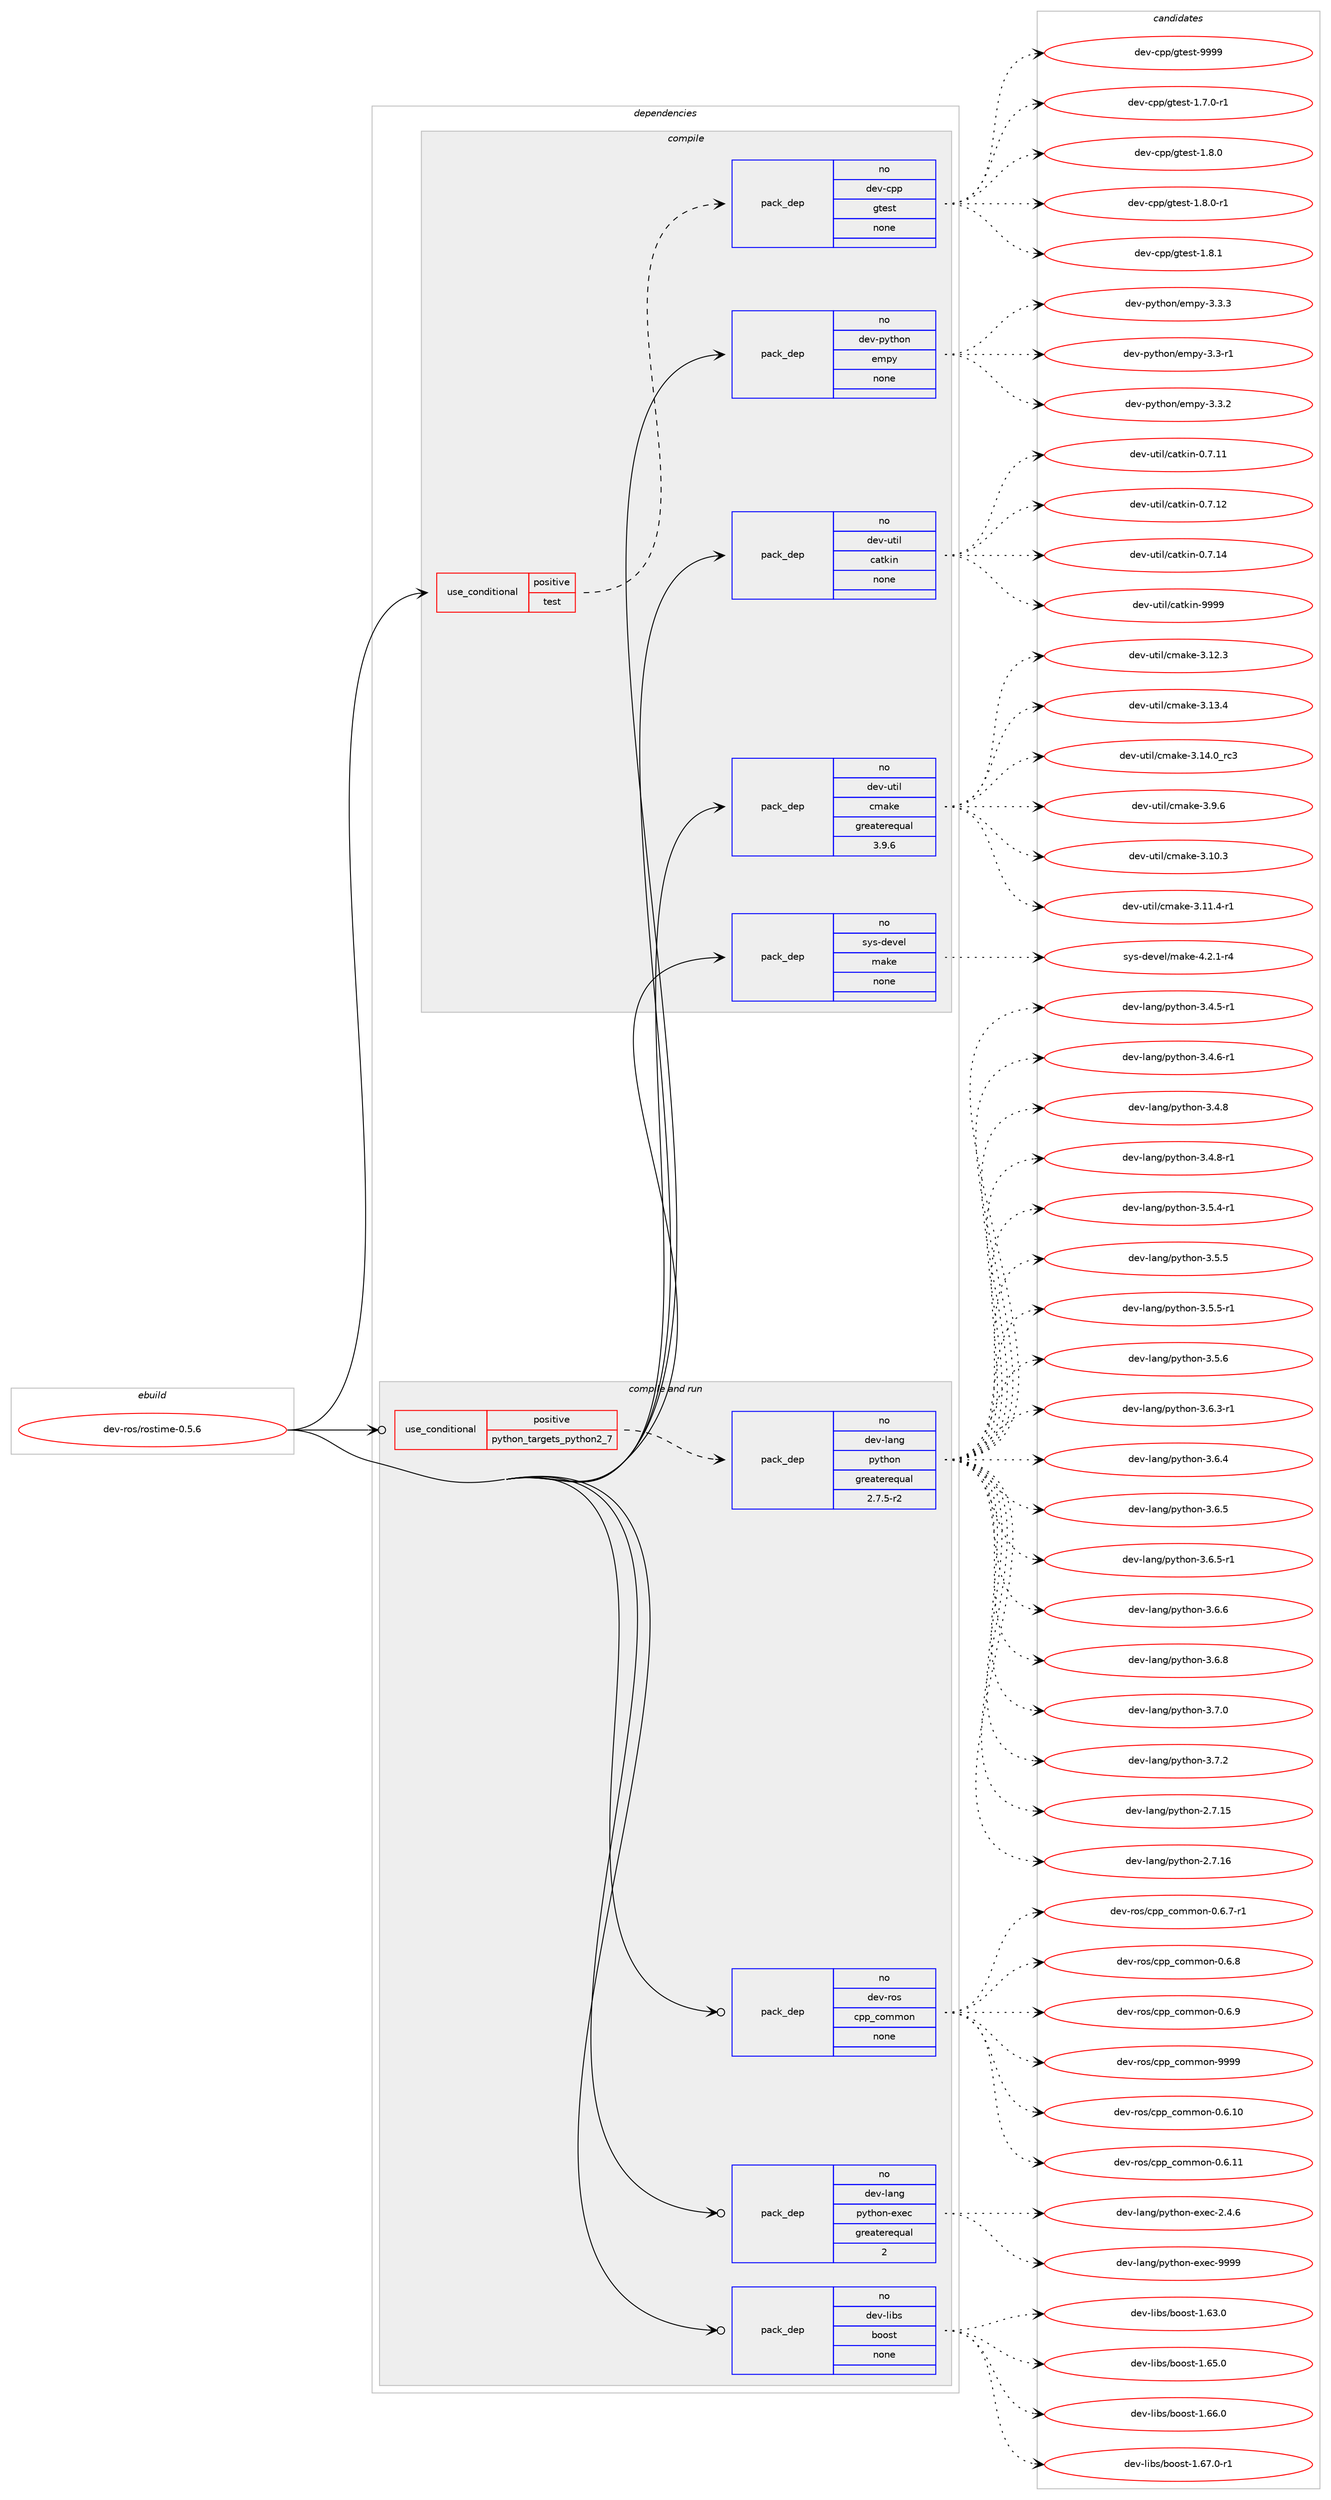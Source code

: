 digraph prolog {

# *************
# Graph options
# *************

newrank=true;
concentrate=true;
compound=true;
graph [rankdir=LR,fontname=Helvetica,fontsize=10,ranksep=1.5];#, ranksep=2.5, nodesep=0.2];
edge  [arrowhead=vee];
node  [fontname=Helvetica,fontsize=10];

# **********
# The ebuild
# **********

subgraph cluster_leftcol {
color=gray;
rank=same;
label=<<i>ebuild</i>>;
id [label="dev-ros/rostime-0.5.6", color=red, width=4, href="../dev-ros/rostime-0.5.6.svg"];
}

# ****************
# The dependencies
# ****************

subgraph cluster_midcol {
color=gray;
label=<<i>dependencies</i>>;
subgraph cluster_compile {
fillcolor="#eeeeee";
style=filled;
label=<<i>compile</i>>;
subgraph cond390387 {
dependency1468412 [label=<<TABLE BORDER="0" CELLBORDER="1" CELLSPACING="0" CELLPADDING="4"><TR><TD ROWSPAN="3" CELLPADDING="10">use_conditional</TD></TR><TR><TD>positive</TD></TR><TR><TD>test</TD></TR></TABLE>>, shape=none, color=red];
subgraph pack1054635 {
dependency1468413 [label=<<TABLE BORDER="0" CELLBORDER="1" CELLSPACING="0" CELLPADDING="4" WIDTH="220"><TR><TD ROWSPAN="6" CELLPADDING="30">pack_dep</TD></TR><TR><TD WIDTH="110">no</TD></TR><TR><TD>dev-cpp</TD></TR><TR><TD>gtest</TD></TR><TR><TD>none</TD></TR><TR><TD></TD></TR></TABLE>>, shape=none, color=blue];
}
dependency1468412:e -> dependency1468413:w [weight=20,style="dashed",arrowhead="vee"];
}
id:e -> dependency1468412:w [weight=20,style="solid",arrowhead="vee"];
subgraph pack1054636 {
dependency1468414 [label=<<TABLE BORDER="0" CELLBORDER="1" CELLSPACING="0" CELLPADDING="4" WIDTH="220"><TR><TD ROWSPAN="6" CELLPADDING="30">pack_dep</TD></TR><TR><TD WIDTH="110">no</TD></TR><TR><TD>dev-python</TD></TR><TR><TD>empy</TD></TR><TR><TD>none</TD></TR><TR><TD></TD></TR></TABLE>>, shape=none, color=blue];
}
id:e -> dependency1468414:w [weight=20,style="solid",arrowhead="vee"];
subgraph pack1054637 {
dependency1468415 [label=<<TABLE BORDER="0" CELLBORDER="1" CELLSPACING="0" CELLPADDING="4" WIDTH="220"><TR><TD ROWSPAN="6" CELLPADDING="30">pack_dep</TD></TR><TR><TD WIDTH="110">no</TD></TR><TR><TD>dev-util</TD></TR><TR><TD>catkin</TD></TR><TR><TD>none</TD></TR><TR><TD></TD></TR></TABLE>>, shape=none, color=blue];
}
id:e -> dependency1468415:w [weight=20,style="solid",arrowhead="vee"];
subgraph pack1054638 {
dependency1468416 [label=<<TABLE BORDER="0" CELLBORDER="1" CELLSPACING="0" CELLPADDING="4" WIDTH="220"><TR><TD ROWSPAN="6" CELLPADDING="30">pack_dep</TD></TR><TR><TD WIDTH="110">no</TD></TR><TR><TD>dev-util</TD></TR><TR><TD>cmake</TD></TR><TR><TD>greaterequal</TD></TR><TR><TD>3.9.6</TD></TR></TABLE>>, shape=none, color=blue];
}
id:e -> dependency1468416:w [weight=20,style="solid",arrowhead="vee"];
subgraph pack1054639 {
dependency1468417 [label=<<TABLE BORDER="0" CELLBORDER="1" CELLSPACING="0" CELLPADDING="4" WIDTH="220"><TR><TD ROWSPAN="6" CELLPADDING="30">pack_dep</TD></TR><TR><TD WIDTH="110">no</TD></TR><TR><TD>sys-devel</TD></TR><TR><TD>make</TD></TR><TR><TD>none</TD></TR><TR><TD></TD></TR></TABLE>>, shape=none, color=blue];
}
id:e -> dependency1468417:w [weight=20,style="solid",arrowhead="vee"];
}
subgraph cluster_compileandrun {
fillcolor="#eeeeee";
style=filled;
label=<<i>compile and run</i>>;
subgraph cond390388 {
dependency1468418 [label=<<TABLE BORDER="0" CELLBORDER="1" CELLSPACING="0" CELLPADDING="4"><TR><TD ROWSPAN="3" CELLPADDING="10">use_conditional</TD></TR><TR><TD>positive</TD></TR><TR><TD>python_targets_python2_7</TD></TR></TABLE>>, shape=none, color=red];
subgraph pack1054640 {
dependency1468419 [label=<<TABLE BORDER="0" CELLBORDER="1" CELLSPACING="0" CELLPADDING="4" WIDTH="220"><TR><TD ROWSPAN="6" CELLPADDING="30">pack_dep</TD></TR><TR><TD WIDTH="110">no</TD></TR><TR><TD>dev-lang</TD></TR><TR><TD>python</TD></TR><TR><TD>greaterequal</TD></TR><TR><TD>2.7.5-r2</TD></TR></TABLE>>, shape=none, color=blue];
}
dependency1468418:e -> dependency1468419:w [weight=20,style="dashed",arrowhead="vee"];
}
id:e -> dependency1468418:w [weight=20,style="solid",arrowhead="odotvee"];
subgraph pack1054641 {
dependency1468420 [label=<<TABLE BORDER="0" CELLBORDER="1" CELLSPACING="0" CELLPADDING="4" WIDTH="220"><TR><TD ROWSPAN="6" CELLPADDING="30">pack_dep</TD></TR><TR><TD WIDTH="110">no</TD></TR><TR><TD>dev-lang</TD></TR><TR><TD>python-exec</TD></TR><TR><TD>greaterequal</TD></TR><TR><TD>2</TD></TR></TABLE>>, shape=none, color=blue];
}
id:e -> dependency1468420:w [weight=20,style="solid",arrowhead="odotvee"];
subgraph pack1054642 {
dependency1468421 [label=<<TABLE BORDER="0" CELLBORDER="1" CELLSPACING="0" CELLPADDING="4" WIDTH="220"><TR><TD ROWSPAN="6" CELLPADDING="30">pack_dep</TD></TR><TR><TD WIDTH="110">no</TD></TR><TR><TD>dev-libs</TD></TR><TR><TD>boost</TD></TR><TR><TD>none</TD></TR><TR><TD></TD></TR></TABLE>>, shape=none, color=blue];
}
id:e -> dependency1468421:w [weight=20,style="solid",arrowhead="odotvee"];
subgraph pack1054643 {
dependency1468422 [label=<<TABLE BORDER="0" CELLBORDER="1" CELLSPACING="0" CELLPADDING="4" WIDTH="220"><TR><TD ROWSPAN="6" CELLPADDING="30">pack_dep</TD></TR><TR><TD WIDTH="110">no</TD></TR><TR><TD>dev-ros</TD></TR><TR><TD>cpp_common</TD></TR><TR><TD>none</TD></TR><TR><TD></TD></TR></TABLE>>, shape=none, color=blue];
}
id:e -> dependency1468422:w [weight=20,style="solid",arrowhead="odotvee"];
}
subgraph cluster_run {
fillcolor="#eeeeee";
style=filled;
label=<<i>run</i>>;
}
}

# **************
# The candidates
# **************

subgraph cluster_choices {
rank=same;
color=gray;
label=<<i>candidates</i>>;

subgraph choice1054635 {
color=black;
nodesep=1;
choice1001011184599112112471031161011151164549465546484511449 [label="dev-cpp/gtest-1.7.0-r1", color=red, width=4,href="../dev-cpp/gtest-1.7.0-r1.svg"];
choice100101118459911211247103116101115116454946564648 [label="dev-cpp/gtest-1.8.0", color=red, width=4,href="../dev-cpp/gtest-1.8.0.svg"];
choice1001011184599112112471031161011151164549465646484511449 [label="dev-cpp/gtest-1.8.0-r1", color=red, width=4,href="../dev-cpp/gtest-1.8.0-r1.svg"];
choice100101118459911211247103116101115116454946564649 [label="dev-cpp/gtest-1.8.1", color=red, width=4,href="../dev-cpp/gtest-1.8.1.svg"];
choice1001011184599112112471031161011151164557575757 [label="dev-cpp/gtest-9999", color=red, width=4,href="../dev-cpp/gtest-9999.svg"];
dependency1468413:e -> choice1001011184599112112471031161011151164549465546484511449:w [style=dotted,weight="100"];
dependency1468413:e -> choice100101118459911211247103116101115116454946564648:w [style=dotted,weight="100"];
dependency1468413:e -> choice1001011184599112112471031161011151164549465646484511449:w [style=dotted,weight="100"];
dependency1468413:e -> choice100101118459911211247103116101115116454946564649:w [style=dotted,weight="100"];
dependency1468413:e -> choice1001011184599112112471031161011151164557575757:w [style=dotted,weight="100"];
}
subgraph choice1054636 {
color=black;
nodesep=1;
choice1001011184511212111610411111047101109112121455146514511449 [label="dev-python/empy-3.3-r1", color=red, width=4,href="../dev-python/empy-3.3-r1.svg"];
choice1001011184511212111610411111047101109112121455146514650 [label="dev-python/empy-3.3.2", color=red, width=4,href="../dev-python/empy-3.3.2.svg"];
choice1001011184511212111610411111047101109112121455146514651 [label="dev-python/empy-3.3.3", color=red, width=4,href="../dev-python/empy-3.3.3.svg"];
dependency1468414:e -> choice1001011184511212111610411111047101109112121455146514511449:w [style=dotted,weight="100"];
dependency1468414:e -> choice1001011184511212111610411111047101109112121455146514650:w [style=dotted,weight="100"];
dependency1468414:e -> choice1001011184511212111610411111047101109112121455146514651:w [style=dotted,weight="100"];
}
subgraph choice1054637 {
color=black;
nodesep=1;
choice1001011184511711610510847999711610710511045484655464949 [label="dev-util/catkin-0.7.11", color=red, width=4,href="../dev-util/catkin-0.7.11.svg"];
choice1001011184511711610510847999711610710511045484655464950 [label="dev-util/catkin-0.7.12", color=red, width=4,href="../dev-util/catkin-0.7.12.svg"];
choice1001011184511711610510847999711610710511045484655464952 [label="dev-util/catkin-0.7.14", color=red, width=4,href="../dev-util/catkin-0.7.14.svg"];
choice100101118451171161051084799971161071051104557575757 [label="dev-util/catkin-9999", color=red, width=4,href="../dev-util/catkin-9999.svg"];
dependency1468415:e -> choice1001011184511711610510847999711610710511045484655464949:w [style=dotted,weight="100"];
dependency1468415:e -> choice1001011184511711610510847999711610710511045484655464950:w [style=dotted,weight="100"];
dependency1468415:e -> choice1001011184511711610510847999711610710511045484655464952:w [style=dotted,weight="100"];
dependency1468415:e -> choice100101118451171161051084799971161071051104557575757:w [style=dotted,weight="100"];
}
subgraph choice1054638 {
color=black;
nodesep=1;
choice1001011184511711610510847991099710710145514649484651 [label="dev-util/cmake-3.10.3", color=red, width=4,href="../dev-util/cmake-3.10.3.svg"];
choice10010111845117116105108479910997107101455146494946524511449 [label="dev-util/cmake-3.11.4-r1", color=red, width=4,href="../dev-util/cmake-3.11.4-r1.svg"];
choice1001011184511711610510847991099710710145514649504651 [label="dev-util/cmake-3.12.3", color=red, width=4,href="../dev-util/cmake-3.12.3.svg"];
choice1001011184511711610510847991099710710145514649514652 [label="dev-util/cmake-3.13.4", color=red, width=4,href="../dev-util/cmake-3.13.4.svg"];
choice1001011184511711610510847991099710710145514649524648951149951 [label="dev-util/cmake-3.14.0_rc3", color=red, width=4,href="../dev-util/cmake-3.14.0_rc3.svg"];
choice10010111845117116105108479910997107101455146574654 [label="dev-util/cmake-3.9.6", color=red, width=4,href="../dev-util/cmake-3.9.6.svg"];
dependency1468416:e -> choice1001011184511711610510847991099710710145514649484651:w [style=dotted,weight="100"];
dependency1468416:e -> choice10010111845117116105108479910997107101455146494946524511449:w [style=dotted,weight="100"];
dependency1468416:e -> choice1001011184511711610510847991099710710145514649504651:w [style=dotted,weight="100"];
dependency1468416:e -> choice1001011184511711610510847991099710710145514649514652:w [style=dotted,weight="100"];
dependency1468416:e -> choice1001011184511711610510847991099710710145514649524648951149951:w [style=dotted,weight="100"];
dependency1468416:e -> choice10010111845117116105108479910997107101455146574654:w [style=dotted,weight="100"];
}
subgraph choice1054639 {
color=black;
nodesep=1;
choice1151211154510010111810110847109971071014552465046494511452 [label="sys-devel/make-4.2.1-r4", color=red, width=4,href="../sys-devel/make-4.2.1-r4.svg"];
dependency1468417:e -> choice1151211154510010111810110847109971071014552465046494511452:w [style=dotted,weight="100"];
}
subgraph choice1054640 {
color=black;
nodesep=1;
choice10010111845108971101034711212111610411111045504655464953 [label="dev-lang/python-2.7.15", color=red, width=4,href="../dev-lang/python-2.7.15.svg"];
choice10010111845108971101034711212111610411111045504655464954 [label="dev-lang/python-2.7.16", color=red, width=4,href="../dev-lang/python-2.7.16.svg"];
choice1001011184510897110103471121211161041111104551465246534511449 [label="dev-lang/python-3.4.5-r1", color=red, width=4,href="../dev-lang/python-3.4.5-r1.svg"];
choice1001011184510897110103471121211161041111104551465246544511449 [label="dev-lang/python-3.4.6-r1", color=red, width=4,href="../dev-lang/python-3.4.6-r1.svg"];
choice100101118451089711010347112121116104111110455146524656 [label="dev-lang/python-3.4.8", color=red, width=4,href="../dev-lang/python-3.4.8.svg"];
choice1001011184510897110103471121211161041111104551465246564511449 [label="dev-lang/python-3.4.8-r1", color=red, width=4,href="../dev-lang/python-3.4.8-r1.svg"];
choice1001011184510897110103471121211161041111104551465346524511449 [label="dev-lang/python-3.5.4-r1", color=red, width=4,href="../dev-lang/python-3.5.4-r1.svg"];
choice100101118451089711010347112121116104111110455146534653 [label="dev-lang/python-3.5.5", color=red, width=4,href="../dev-lang/python-3.5.5.svg"];
choice1001011184510897110103471121211161041111104551465346534511449 [label="dev-lang/python-3.5.5-r1", color=red, width=4,href="../dev-lang/python-3.5.5-r1.svg"];
choice100101118451089711010347112121116104111110455146534654 [label="dev-lang/python-3.5.6", color=red, width=4,href="../dev-lang/python-3.5.6.svg"];
choice1001011184510897110103471121211161041111104551465446514511449 [label="dev-lang/python-3.6.3-r1", color=red, width=4,href="../dev-lang/python-3.6.3-r1.svg"];
choice100101118451089711010347112121116104111110455146544652 [label="dev-lang/python-3.6.4", color=red, width=4,href="../dev-lang/python-3.6.4.svg"];
choice100101118451089711010347112121116104111110455146544653 [label="dev-lang/python-3.6.5", color=red, width=4,href="../dev-lang/python-3.6.5.svg"];
choice1001011184510897110103471121211161041111104551465446534511449 [label="dev-lang/python-3.6.5-r1", color=red, width=4,href="../dev-lang/python-3.6.5-r1.svg"];
choice100101118451089711010347112121116104111110455146544654 [label="dev-lang/python-3.6.6", color=red, width=4,href="../dev-lang/python-3.6.6.svg"];
choice100101118451089711010347112121116104111110455146544656 [label="dev-lang/python-3.6.8", color=red, width=4,href="../dev-lang/python-3.6.8.svg"];
choice100101118451089711010347112121116104111110455146554648 [label="dev-lang/python-3.7.0", color=red, width=4,href="../dev-lang/python-3.7.0.svg"];
choice100101118451089711010347112121116104111110455146554650 [label="dev-lang/python-3.7.2", color=red, width=4,href="../dev-lang/python-3.7.2.svg"];
dependency1468419:e -> choice10010111845108971101034711212111610411111045504655464953:w [style=dotted,weight="100"];
dependency1468419:e -> choice10010111845108971101034711212111610411111045504655464954:w [style=dotted,weight="100"];
dependency1468419:e -> choice1001011184510897110103471121211161041111104551465246534511449:w [style=dotted,weight="100"];
dependency1468419:e -> choice1001011184510897110103471121211161041111104551465246544511449:w [style=dotted,weight="100"];
dependency1468419:e -> choice100101118451089711010347112121116104111110455146524656:w [style=dotted,weight="100"];
dependency1468419:e -> choice1001011184510897110103471121211161041111104551465246564511449:w [style=dotted,weight="100"];
dependency1468419:e -> choice1001011184510897110103471121211161041111104551465346524511449:w [style=dotted,weight="100"];
dependency1468419:e -> choice100101118451089711010347112121116104111110455146534653:w [style=dotted,weight="100"];
dependency1468419:e -> choice1001011184510897110103471121211161041111104551465346534511449:w [style=dotted,weight="100"];
dependency1468419:e -> choice100101118451089711010347112121116104111110455146534654:w [style=dotted,weight="100"];
dependency1468419:e -> choice1001011184510897110103471121211161041111104551465446514511449:w [style=dotted,weight="100"];
dependency1468419:e -> choice100101118451089711010347112121116104111110455146544652:w [style=dotted,weight="100"];
dependency1468419:e -> choice100101118451089711010347112121116104111110455146544653:w [style=dotted,weight="100"];
dependency1468419:e -> choice1001011184510897110103471121211161041111104551465446534511449:w [style=dotted,weight="100"];
dependency1468419:e -> choice100101118451089711010347112121116104111110455146544654:w [style=dotted,weight="100"];
dependency1468419:e -> choice100101118451089711010347112121116104111110455146544656:w [style=dotted,weight="100"];
dependency1468419:e -> choice100101118451089711010347112121116104111110455146554648:w [style=dotted,weight="100"];
dependency1468419:e -> choice100101118451089711010347112121116104111110455146554650:w [style=dotted,weight="100"];
}
subgraph choice1054641 {
color=black;
nodesep=1;
choice1001011184510897110103471121211161041111104510112010199455046524654 [label="dev-lang/python-exec-2.4.6", color=red, width=4,href="../dev-lang/python-exec-2.4.6.svg"];
choice10010111845108971101034711212111610411111045101120101994557575757 [label="dev-lang/python-exec-9999", color=red, width=4,href="../dev-lang/python-exec-9999.svg"];
dependency1468420:e -> choice1001011184510897110103471121211161041111104510112010199455046524654:w [style=dotted,weight="100"];
dependency1468420:e -> choice10010111845108971101034711212111610411111045101120101994557575757:w [style=dotted,weight="100"];
}
subgraph choice1054642 {
color=black;
nodesep=1;
choice1001011184510810598115479811111111511645494654514648 [label="dev-libs/boost-1.63.0", color=red, width=4,href="../dev-libs/boost-1.63.0.svg"];
choice1001011184510810598115479811111111511645494654534648 [label="dev-libs/boost-1.65.0", color=red, width=4,href="../dev-libs/boost-1.65.0.svg"];
choice1001011184510810598115479811111111511645494654544648 [label="dev-libs/boost-1.66.0", color=red, width=4,href="../dev-libs/boost-1.66.0.svg"];
choice10010111845108105981154798111111115116454946545546484511449 [label="dev-libs/boost-1.67.0-r1", color=red, width=4,href="../dev-libs/boost-1.67.0-r1.svg"];
dependency1468421:e -> choice1001011184510810598115479811111111511645494654514648:w [style=dotted,weight="100"];
dependency1468421:e -> choice1001011184510810598115479811111111511645494654534648:w [style=dotted,weight="100"];
dependency1468421:e -> choice1001011184510810598115479811111111511645494654544648:w [style=dotted,weight="100"];
dependency1468421:e -> choice10010111845108105981154798111111115116454946545546484511449:w [style=dotted,weight="100"];
}
subgraph choice1054643 {
color=black;
nodesep=1;
choice100101118451141111154799112112959911110910911111045484654464948 [label="dev-ros/cpp_common-0.6.10", color=red, width=4,href="../dev-ros/cpp_common-0.6.10.svg"];
choice100101118451141111154799112112959911110910911111045484654464949 [label="dev-ros/cpp_common-0.6.11", color=red, width=4,href="../dev-ros/cpp_common-0.6.11.svg"];
choice10010111845114111115479911211295991111091091111104548465446554511449 [label="dev-ros/cpp_common-0.6.7-r1", color=red, width=4,href="../dev-ros/cpp_common-0.6.7-r1.svg"];
choice1001011184511411111547991121129599111109109111110454846544656 [label="dev-ros/cpp_common-0.6.8", color=red, width=4,href="../dev-ros/cpp_common-0.6.8.svg"];
choice1001011184511411111547991121129599111109109111110454846544657 [label="dev-ros/cpp_common-0.6.9", color=red, width=4,href="../dev-ros/cpp_common-0.6.9.svg"];
choice10010111845114111115479911211295991111091091111104557575757 [label="dev-ros/cpp_common-9999", color=red, width=4,href="../dev-ros/cpp_common-9999.svg"];
dependency1468422:e -> choice100101118451141111154799112112959911110910911111045484654464948:w [style=dotted,weight="100"];
dependency1468422:e -> choice100101118451141111154799112112959911110910911111045484654464949:w [style=dotted,weight="100"];
dependency1468422:e -> choice10010111845114111115479911211295991111091091111104548465446554511449:w [style=dotted,weight="100"];
dependency1468422:e -> choice1001011184511411111547991121129599111109109111110454846544656:w [style=dotted,weight="100"];
dependency1468422:e -> choice1001011184511411111547991121129599111109109111110454846544657:w [style=dotted,weight="100"];
dependency1468422:e -> choice10010111845114111115479911211295991111091091111104557575757:w [style=dotted,weight="100"];
}
}

}
